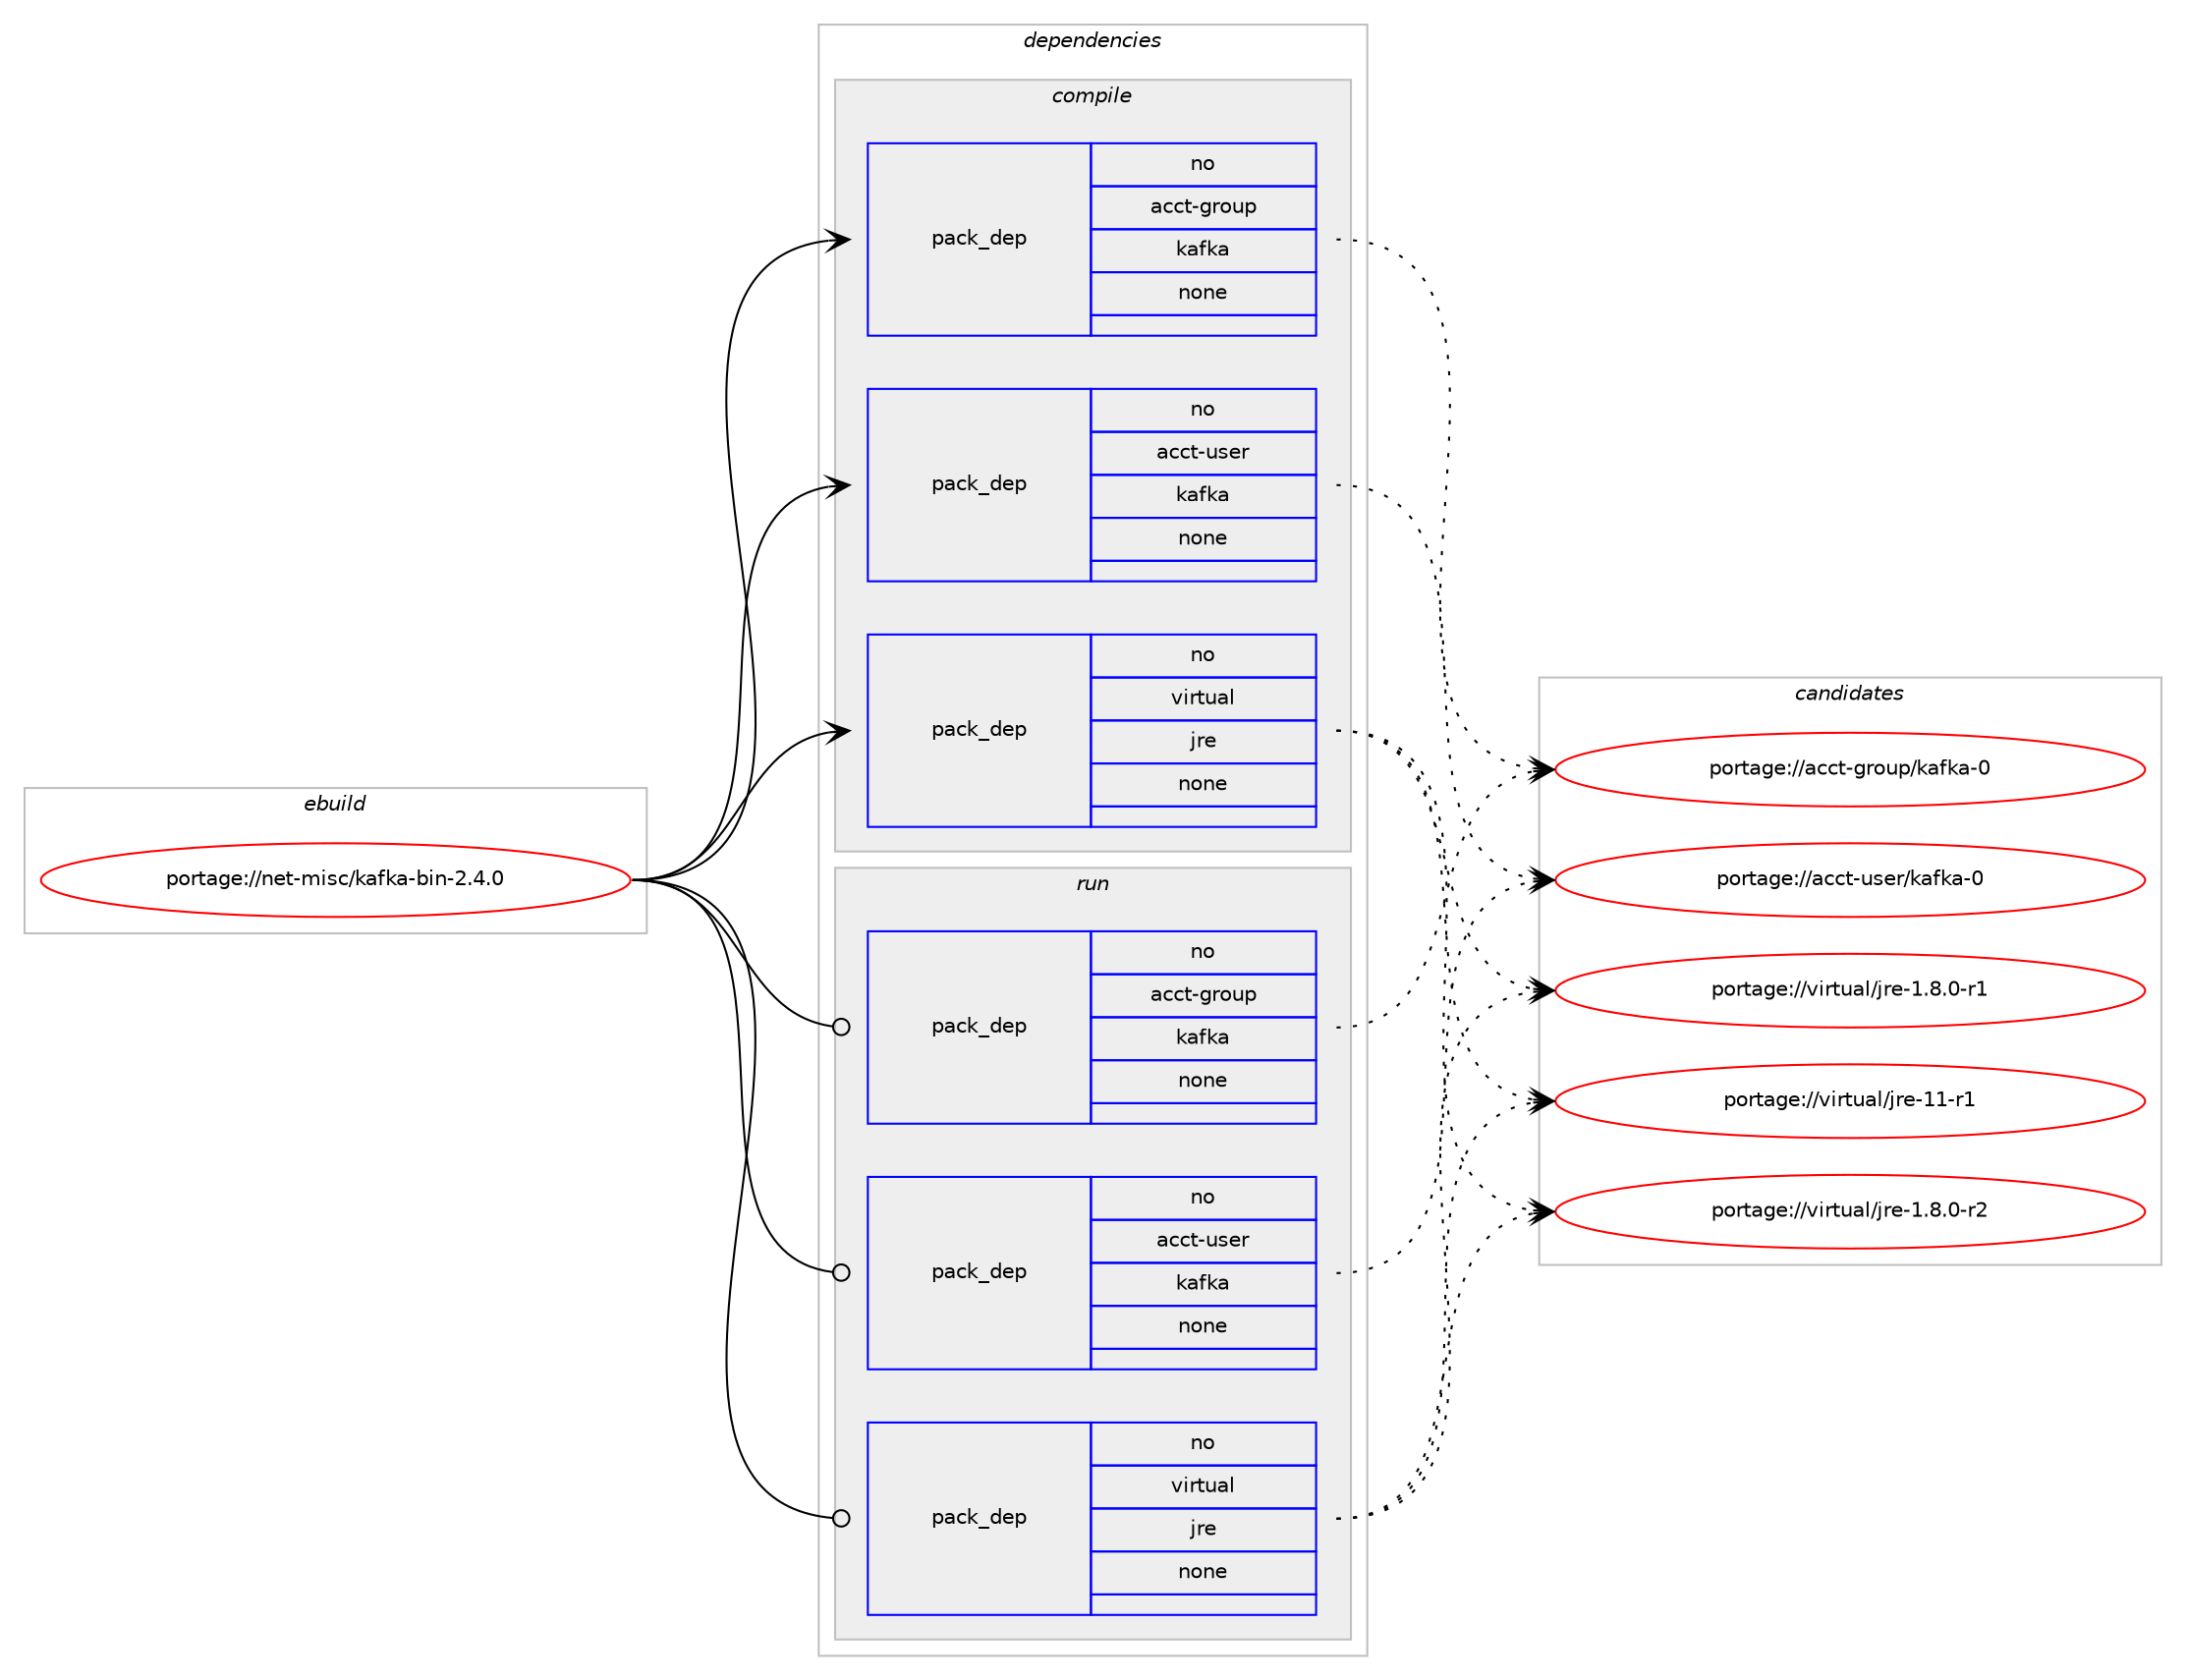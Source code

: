 digraph prolog {

# *************
# Graph options
# *************

newrank=true;
concentrate=true;
compound=true;
graph [rankdir=LR,fontname=Helvetica,fontsize=10,ranksep=1.5];#, ranksep=2.5, nodesep=0.2];
edge  [arrowhead=vee];
node  [fontname=Helvetica,fontsize=10];

# **********
# The ebuild
# **********

subgraph cluster_leftcol {
color=gray;
rank=same;
label=<<i>ebuild</i>>;
id [label="portage://net-misc/kafka-bin-2.4.0", color=red, width=4, href="../net-misc/kafka-bin-2.4.0.svg"];
}

# ****************
# The dependencies
# ****************

subgraph cluster_midcol {
color=gray;
label=<<i>dependencies</i>>;
subgraph cluster_compile {
fillcolor="#eeeeee";
style=filled;
label=<<i>compile</i>>;
subgraph pack17249 {
dependency20952 [label=<<TABLE BORDER="0" CELLBORDER="1" CELLSPACING="0" CELLPADDING="4" WIDTH="220"><TR><TD ROWSPAN="6" CELLPADDING="30">pack_dep</TD></TR><TR><TD WIDTH="110">no</TD></TR><TR><TD>acct-group</TD></TR><TR><TD>kafka</TD></TR><TR><TD>none</TD></TR><TR><TD></TD></TR></TABLE>>, shape=none, color=blue];
}
id:e -> dependency20952:w [weight=20,style="solid",arrowhead="vee"];
subgraph pack17250 {
dependency20953 [label=<<TABLE BORDER="0" CELLBORDER="1" CELLSPACING="0" CELLPADDING="4" WIDTH="220"><TR><TD ROWSPAN="6" CELLPADDING="30">pack_dep</TD></TR><TR><TD WIDTH="110">no</TD></TR><TR><TD>acct-user</TD></TR><TR><TD>kafka</TD></TR><TR><TD>none</TD></TR><TR><TD></TD></TR></TABLE>>, shape=none, color=blue];
}
id:e -> dependency20953:w [weight=20,style="solid",arrowhead="vee"];
subgraph pack17251 {
dependency20954 [label=<<TABLE BORDER="0" CELLBORDER="1" CELLSPACING="0" CELLPADDING="4" WIDTH="220"><TR><TD ROWSPAN="6" CELLPADDING="30">pack_dep</TD></TR><TR><TD WIDTH="110">no</TD></TR><TR><TD>virtual</TD></TR><TR><TD>jre</TD></TR><TR><TD>none</TD></TR><TR><TD></TD></TR></TABLE>>, shape=none, color=blue];
}
id:e -> dependency20954:w [weight=20,style="solid",arrowhead="vee"];
}
subgraph cluster_compileandrun {
fillcolor="#eeeeee";
style=filled;
label=<<i>compile and run</i>>;
}
subgraph cluster_run {
fillcolor="#eeeeee";
style=filled;
label=<<i>run</i>>;
subgraph pack17252 {
dependency20955 [label=<<TABLE BORDER="0" CELLBORDER="1" CELLSPACING="0" CELLPADDING="4" WIDTH="220"><TR><TD ROWSPAN="6" CELLPADDING="30">pack_dep</TD></TR><TR><TD WIDTH="110">no</TD></TR><TR><TD>acct-group</TD></TR><TR><TD>kafka</TD></TR><TR><TD>none</TD></TR><TR><TD></TD></TR></TABLE>>, shape=none, color=blue];
}
id:e -> dependency20955:w [weight=20,style="solid",arrowhead="odot"];
subgraph pack17253 {
dependency20956 [label=<<TABLE BORDER="0" CELLBORDER="1" CELLSPACING="0" CELLPADDING="4" WIDTH="220"><TR><TD ROWSPAN="6" CELLPADDING="30">pack_dep</TD></TR><TR><TD WIDTH="110">no</TD></TR><TR><TD>acct-user</TD></TR><TR><TD>kafka</TD></TR><TR><TD>none</TD></TR><TR><TD></TD></TR></TABLE>>, shape=none, color=blue];
}
id:e -> dependency20956:w [weight=20,style="solid",arrowhead="odot"];
subgraph pack17254 {
dependency20957 [label=<<TABLE BORDER="0" CELLBORDER="1" CELLSPACING="0" CELLPADDING="4" WIDTH="220"><TR><TD ROWSPAN="6" CELLPADDING="30">pack_dep</TD></TR><TR><TD WIDTH="110">no</TD></TR><TR><TD>virtual</TD></TR><TR><TD>jre</TD></TR><TR><TD>none</TD></TR><TR><TD></TD></TR></TABLE>>, shape=none, color=blue];
}
id:e -> dependency20957:w [weight=20,style="solid",arrowhead="odot"];
}
}

# **************
# The candidates
# **************

subgraph cluster_choices {
rank=same;
color=gray;
label=<<i>candidates</i>>;

subgraph choice17249 {
color=black;
nodesep=1;
choice979999116451031141111171124710797102107974548 [label="portage://acct-group/kafka-0", color=red, width=4,href="../acct-group/kafka-0.svg"];
dependency20952:e -> choice979999116451031141111171124710797102107974548:w [style=dotted,weight="100"];
}
subgraph choice17250 {
color=black;
nodesep=1;
choice979999116451171151011144710797102107974548 [label="portage://acct-user/kafka-0", color=red, width=4,href="../acct-user/kafka-0.svg"];
dependency20953:e -> choice979999116451171151011144710797102107974548:w [style=dotted,weight="100"];
}
subgraph choice17251 {
color=black;
nodesep=1;
choice11810511411611797108471061141014549494511449 [label="portage://virtual/jre-11-r1", color=red, width=4,href="../virtual/jre-11-r1.svg"];
choice11810511411611797108471061141014549465646484511450 [label="portage://virtual/jre-1.8.0-r2", color=red, width=4,href="../virtual/jre-1.8.0-r2.svg"];
choice11810511411611797108471061141014549465646484511449 [label="portage://virtual/jre-1.8.0-r1", color=red, width=4,href="../virtual/jre-1.8.0-r1.svg"];
dependency20954:e -> choice11810511411611797108471061141014549494511449:w [style=dotted,weight="100"];
dependency20954:e -> choice11810511411611797108471061141014549465646484511450:w [style=dotted,weight="100"];
dependency20954:e -> choice11810511411611797108471061141014549465646484511449:w [style=dotted,weight="100"];
}
subgraph choice17252 {
color=black;
nodesep=1;
choice979999116451031141111171124710797102107974548 [label="portage://acct-group/kafka-0", color=red, width=4,href="../acct-group/kafka-0.svg"];
dependency20955:e -> choice979999116451031141111171124710797102107974548:w [style=dotted,weight="100"];
}
subgraph choice17253 {
color=black;
nodesep=1;
choice979999116451171151011144710797102107974548 [label="portage://acct-user/kafka-0", color=red, width=4,href="../acct-user/kafka-0.svg"];
dependency20956:e -> choice979999116451171151011144710797102107974548:w [style=dotted,weight="100"];
}
subgraph choice17254 {
color=black;
nodesep=1;
choice11810511411611797108471061141014549494511449 [label="portage://virtual/jre-11-r1", color=red, width=4,href="../virtual/jre-11-r1.svg"];
choice11810511411611797108471061141014549465646484511450 [label="portage://virtual/jre-1.8.0-r2", color=red, width=4,href="../virtual/jre-1.8.0-r2.svg"];
choice11810511411611797108471061141014549465646484511449 [label="portage://virtual/jre-1.8.0-r1", color=red, width=4,href="../virtual/jre-1.8.0-r1.svg"];
dependency20957:e -> choice11810511411611797108471061141014549494511449:w [style=dotted,weight="100"];
dependency20957:e -> choice11810511411611797108471061141014549465646484511450:w [style=dotted,weight="100"];
dependency20957:e -> choice11810511411611797108471061141014549465646484511449:w [style=dotted,weight="100"];
}
}

}
